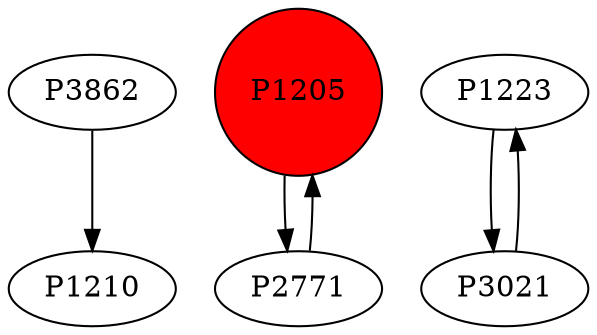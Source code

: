 digraph {
	P3862 -> P1210
	P1205 -> P2771
	P2771 -> P1205
	P1223 -> P3021
	P3021 -> P1223
	P1205 [shape=circle]
	P1205 [style=filled]
	P1205 [fillcolor=red]
}